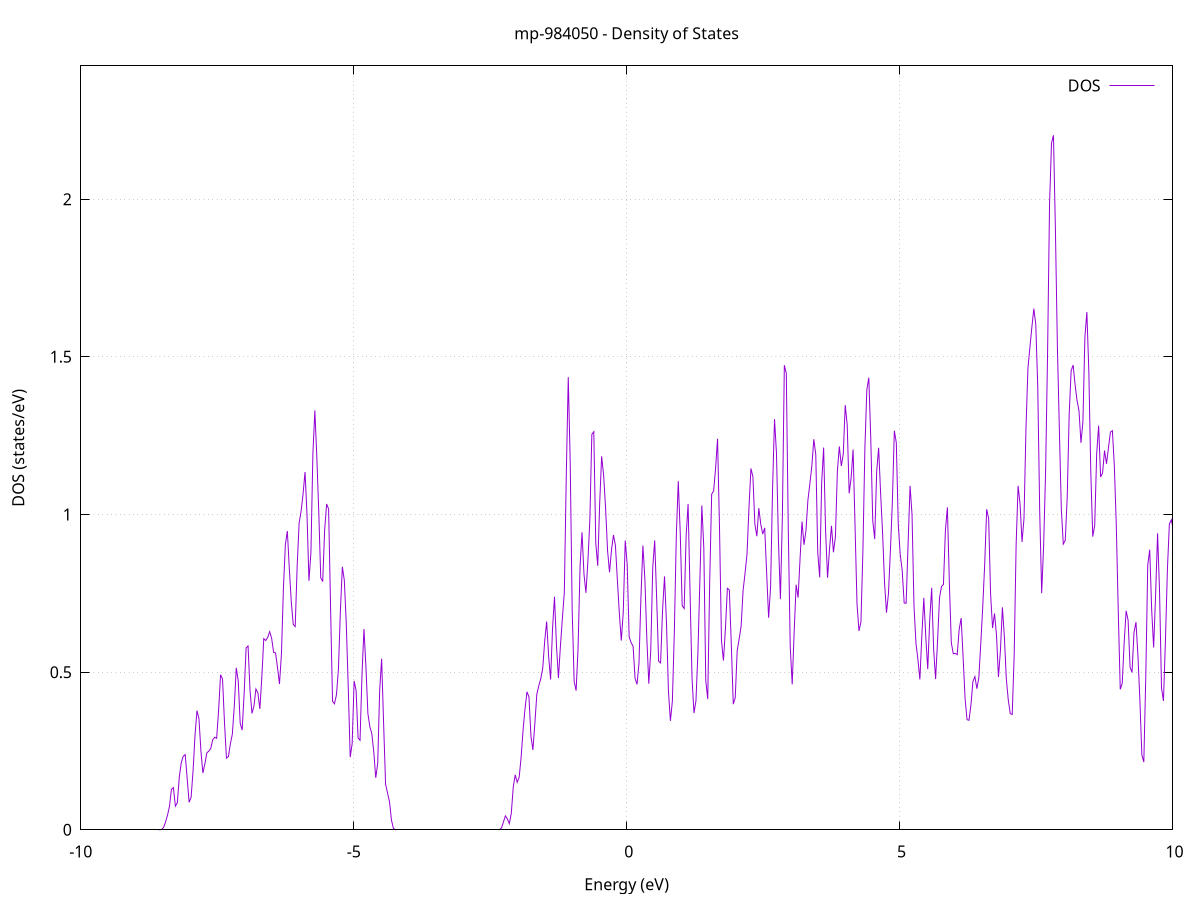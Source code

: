 set title 'mp-984050 - Density of States'
set xlabel 'Energy (eV)'
set ylabel 'DOS (states/eV)'
set grid
set xrange [-10:10]
set yrange [0:2.423]
set xzeroaxis lt -1
set terminal png size 800,600
set output 'mp-984050_dos_gnuplot.png'
plot '-' using 1:2 with lines title 'DOS'
-11.722000 0.000000
-11.686000 0.000000
-11.650000 0.000000
-11.614000 0.000000
-11.578000 0.000000
-11.542000 0.000000
-11.506000 0.000000
-11.470100 0.000000
-11.434100 0.000000
-11.398100 0.000000
-11.362100 0.000000
-11.326100 0.000000
-11.290100 0.000000
-11.254100 0.000000
-11.218100 0.000000
-11.182200 0.000000
-11.146200 0.000000
-11.110200 0.000000
-11.074200 0.000000
-11.038200 0.000000
-11.002200 0.000000
-10.966200 0.000000
-10.930200 0.000000
-10.894300 0.000000
-10.858300 0.000000
-10.822300 0.000000
-10.786300 0.000000
-10.750300 0.000000
-10.714300 0.000000
-10.678300 0.000000
-10.642300 0.000000
-10.606400 0.000000
-10.570400 0.000000
-10.534400 0.000000
-10.498400 0.000000
-10.462400 0.000000
-10.426400 0.000000
-10.390400 0.000000
-10.354400 0.000000
-10.318500 0.000000
-10.282500 0.000000
-10.246500 0.000000
-10.210500 0.000000
-10.174500 0.000000
-10.138500 0.000000
-10.102500 0.000000
-10.066500 0.000000
-10.030600 0.000000
-9.994600 0.000000
-9.958600 0.000000
-9.922600 0.000000
-9.886600 0.000000
-9.850600 0.000000
-9.814600 0.000000
-9.778600 0.000000
-9.742700 0.000000
-9.706700 0.000000
-9.670700 0.000000
-9.634700 0.000000
-9.598700 0.000000
-9.562700 0.000000
-9.526700 0.000000
-9.490700 0.000000
-9.454800 0.000000
-9.418800 0.000000
-9.382800 0.000000
-9.346800 0.000000
-9.310800 0.000000
-9.274800 0.000000
-9.238800 0.000000
-9.202800 0.000000
-9.166900 0.000000
-9.130900 0.000000
-9.094900 0.000000
-9.058900 0.000000
-9.022900 0.000000
-8.986900 0.000000
-8.950900 0.000000
-8.914900 0.000000
-8.879000 0.000000
-8.843000 0.000000
-8.807000 0.000000
-8.771000 0.000000
-8.735000 0.000000
-8.699000 0.000000
-8.663000 0.000000
-8.627000 0.000000
-8.591100 0.000000
-8.555100 0.000100
-8.519100 0.001100
-8.483100 0.007500
-8.447100 0.024600
-8.411100 0.046100
-8.375100 0.074700
-8.339100 0.128500
-8.303200 0.133700
-8.267200 0.074900
-8.231200 0.085900
-8.195200 0.168100
-8.159200 0.213000
-8.123200 0.233200
-8.087200 0.238500
-8.051200 0.163000
-8.015200 0.087000
-7.979300 0.102900
-7.943300 0.186500
-7.907300 0.299800
-7.871300 0.378000
-7.835300 0.352400
-7.799300 0.250600
-7.763300 0.180000
-7.727300 0.208500
-7.691400 0.243900
-7.655400 0.249500
-7.619400 0.257700
-7.583400 0.285200
-7.547400 0.293400
-7.511400 0.290200
-7.475400 0.378000
-7.439400 0.491500
-7.403500 0.478600
-7.367500 0.340500
-7.331500 0.227300
-7.295500 0.232300
-7.259500 0.272900
-7.223500 0.303300
-7.187500 0.393400
-7.151500 0.513700
-7.115600 0.472000
-7.079600 0.337400
-7.043600 0.316200
-7.007600 0.431700
-6.971600 0.576800
-6.935600 0.583000
-6.899600 0.441600
-6.863600 0.369200
-6.827700 0.392200
-6.791700 0.446600
-6.755700 0.434400
-6.719700 0.383200
-6.683700 0.482600
-6.647700 0.606500
-6.611700 0.600300
-6.575700 0.610100
-6.539800 0.628500
-6.503800 0.607400
-6.467800 0.562800
-6.431800 0.561000
-6.395800 0.513700
-6.359800 0.462400
-6.323800 0.559000
-6.287800 0.766100
-6.251900 0.904800
-6.215900 0.947500
-6.179900 0.828600
-6.143900 0.723400
-6.107900 0.651300
-6.071900 0.644500
-6.035900 0.837400
-5.999900 0.973500
-5.964000 1.010200
-5.928000 1.064800
-5.892000 1.135000
-5.856000 1.000200
-5.820000 0.789600
-5.784000 0.879500
-5.748000 1.191900
-5.712000 1.330100
-5.676100 1.183000
-5.640100 1.006800
-5.604100 0.799600
-5.568100 0.787200
-5.532100 0.952700
-5.496100 1.033400
-5.460100 1.017700
-5.424100 0.705900
-5.388200 0.407500
-5.352200 0.399500
-5.316200 0.428500
-5.280200 0.508700
-5.244200 0.694400
-5.208200 0.834100
-5.172200 0.791700
-5.136200 0.652600
-5.100300 0.452900
-5.064300 0.230200
-5.028300 0.274200
-4.992300 0.472200
-4.956300 0.441700
-4.920300 0.291400
-4.884300 0.283700
-4.848300 0.492300
-4.812400 0.636700
-4.776400 0.517500
-4.740400 0.368900
-4.704400 0.326800
-4.668400 0.304700
-4.632400 0.246600
-4.596400 0.164900
-4.560400 0.210700
-4.524500 0.442100
-4.488500 0.542400
-4.452500 0.337900
-4.416500 0.145400
-4.380500 0.116400
-4.344500 0.089300
-4.308500 0.030600
-4.272500 0.004200
-4.236600 0.000200
-4.200600 0.000000
-4.164600 0.000000
-4.128600 0.000000
-4.092600 0.000000
-4.056600 0.000000
-4.020600 0.000000
-3.984600 0.000000
-3.948700 0.000000
-3.912700 0.000000
-3.876700 0.000000
-3.840700 0.000000
-3.804700 0.000000
-3.768700 0.000000
-3.732700 0.000000
-3.696700 0.000000
-3.660700 0.000000
-3.624800 0.000000
-3.588800 0.000000
-3.552800 0.000000
-3.516800 0.000000
-3.480800 0.000000
-3.444800 0.000000
-3.408800 0.000000
-3.372800 0.000000
-3.336900 0.000000
-3.300900 0.000000
-3.264900 0.000000
-3.228900 0.000000
-3.192900 0.000000
-3.156900 0.000000
-3.120900 0.000000
-3.084900 0.000000
-3.049000 0.000000
-3.013000 0.000000
-2.977000 0.000000
-2.941000 0.000000
-2.905000 0.000000
-2.869000 0.000000
-2.833000 0.000000
-2.797000 0.000000
-2.761100 0.000000
-2.725100 0.000000
-2.689100 0.000000
-2.653100 0.000000
-2.617100 0.000000
-2.581100 0.000000
-2.545100 0.000000
-2.509100 0.000000
-2.473200 0.000000
-2.437200 0.000000
-2.401200 0.000000
-2.365200 0.000000
-2.329200 0.000500
-2.293200 0.005600
-2.257200 0.024400
-2.221200 0.044100
-2.185300 0.034500
-2.149300 0.019500
-2.113300 0.052100
-2.077300 0.135200
-2.041300 0.174400
-2.005300 0.150600
-1.969300 0.166200
-1.933300 0.229900
-1.897400 0.316100
-1.861400 0.384700
-1.825400 0.437700
-1.789400 0.420900
-1.753400 0.297200
-1.717400 0.253200
-1.681400 0.337200
-1.645400 0.430300
-1.609500 0.456700
-1.573500 0.479000
-1.537500 0.511900
-1.501500 0.597500
-1.465500 0.660400
-1.429500 0.550800
-1.393500 0.476500
-1.357500 0.638900
-1.321600 0.739200
-1.285600 0.584200
-1.249600 0.481300
-1.213600 0.581700
-1.177600 0.669900
-1.141600 0.752800
-1.105600 1.127100
-1.069600 1.435600
-1.033700 1.164800
-0.997700 0.695700
-0.961700 0.470500
-0.925700 0.441400
-0.889700 0.577300
-0.853700 0.833600
-0.817700 0.943500
-0.781700 0.811100
-0.745800 0.751600
-0.709800 0.852100
-0.673800 0.983800
-0.637800 1.254000
-0.601800 1.262700
-0.565800 0.909800
-0.529800 0.837300
-0.493800 1.036500
-0.457900 1.184600
-0.421900 1.125100
-0.385900 1.021000
-0.349900 0.886200
-0.313900 0.816800
-0.277900 0.886700
-0.241900 0.935100
-0.205900 0.902300
-0.170000 0.793300
-0.134000 0.686800
-0.098000 0.600100
-0.062000 0.691200
-0.026000 0.917600
0.010000 0.842200
0.046000 0.611600
0.082000 0.593700
0.117900 0.582100
0.153900 0.480400
0.189900 0.461300
0.225900 0.527700
0.261900 0.738700
0.297900 0.901500
0.333900 0.795400
0.369900 0.606300
0.405900 0.463400
0.441800 0.568200
0.477800 0.830400
0.513800 0.917800
0.549800 0.734200
0.585800 0.534900
0.621800 0.529100
0.657800 0.696300
0.693800 0.803900
0.729700 0.656500
0.765700 0.439200
0.801700 0.345400
0.837700 0.408500
0.873700 0.627300
0.909700 0.932300
0.945700 1.106000
0.981700 0.942900
1.017600 0.710700
1.053600 0.701800
1.089600 0.931900
1.125600 1.033600
1.161600 0.751700
1.197600 0.481100
1.233600 0.370200
1.269600 0.408800
1.305500 0.560100
1.341500 0.789200
1.377500 1.028700
1.413500 0.894200
1.449500 0.473100
1.485500 0.414500
1.521500 0.786900
1.557500 1.064300
1.593400 1.074900
1.629400 1.146200
1.665400 1.240200
1.701400 0.955100
1.737400 0.599800
1.773400 0.536700
1.809400 0.636700
1.845400 0.765900
1.881300 0.760800
1.917300 0.587700
1.953300 0.398600
1.989300 0.418800
2.025300 0.568600
2.061300 0.605300
2.097300 0.645500
2.133300 0.759000
2.169200 0.813900
2.205200 0.874600
2.241200 1.023000
2.277200 1.146100
2.313200 1.119700
2.349200 0.969600
2.385200 0.931200
2.421200 1.020200
2.457100 0.969300
2.493100 0.938000
2.529100 0.957600
2.565100 0.813600
2.601100 0.672400
2.637100 0.770000
2.673100 1.080600
2.709100 1.302400
2.745000 1.194200
2.781000 0.917000
2.817000 0.731500
2.853000 0.993700
2.889000 1.473600
2.925000 1.447600
2.961000 0.954700
2.997000 0.580000
3.032900 0.461400
3.068900 0.626900
3.104900 0.777500
3.140900 0.736500
3.176900 0.859300
3.212900 0.977700
3.248900 0.904000
3.284900 0.948500
3.320800 1.045700
3.356800 1.097700
3.392800 1.153900
3.428800 1.238700
3.464800 1.190200
3.500800 0.880300
3.536800 0.800600
3.572800 1.100600
3.608700 1.212300
3.644700 0.947900
3.680700 0.799300
3.716700 0.890600
3.752700 0.964100
3.788700 0.880200
3.824700 0.929300
3.860700 1.137800
3.896600 1.215900
3.932600 1.153800
3.968600 1.191700
4.004600 1.347100
4.040600 1.284600
4.076600 1.067100
4.112600 1.116100
4.148600 1.206000
4.184500 0.961100
4.220500 0.715200
4.256500 0.630600
4.292500 0.659300
4.328500 0.886200
4.364500 1.209600
4.400500 1.396300
4.436500 1.434000
4.472400 1.240700
4.508400 0.981100
4.544400 0.921900
4.580400 1.135300
4.616400 1.211600
4.652400 1.068600
4.688400 0.943600
4.724400 0.784800
4.760400 0.688500
4.796300 0.749100
4.832300 0.885200
4.868300 1.042300
4.904300 1.265700
4.940300 1.227400
4.976300 0.967600
5.012300 0.872500
5.048300 0.822300
5.084200 0.719400
5.120200 0.718400
5.156200 0.907800
5.192200 1.090800
5.228200 1.000200
5.264200 0.710000
5.300200 0.591900
5.336200 0.539800
5.372100 0.476700
5.408100 0.616200
5.444100 0.735800
5.480100 0.612500
5.516100 0.509400
5.552100 0.664200
5.588100 0.767400
5.624100 0.572900
5.660000 0.478200
5.696000 0.599000
5.732000 0.736200
5.768000 0.771500
5.804000 0.778300
5.840000 0.950400
5.876000 1.022800
5.912000 0.782400
5.947900 0.593200
5.983900 0.558500
6.019900 0.559400
6.055900 0.555400
6.091900 0.635700
6.127900 0.671600
6.163900 0.547800
6.199900 0.417000
6.235800 0.349300
6.271800 0.347300
6.307800 0.397000
6.343800 0.470300
6.379800 0.485900
6.415800 0.447400
6.451800 0.481800
6.487800 0.590900
6.523700 0.706900
6.559700 0.843400
6.595700 1.016700
6.631700 0.987300
6.667700 0.746700
6.703700 0.640000
6.739700 0.686100
6.775700 0.616900
6.811600 0.484400
6.847600 0.568700
6.883600 0.705400
6.919600 0.612700
6.955600 0.478700
6.991600 0.411600
7.027600 0.368500
7.063600 0.365700
7.099500 0.553400
7.135500 0.905000
7.171500 1.091000
7.207500 1.033000
7.243500 0.912700
7.279500 0.987700
7.315500 1.271400
7.351500 1.463700
7.387400 1.529600
7.423400 1.593100
7.459400 1.652900
7.495400 1.603100
7.531400 1.406100
7.567400 1.008700
7.603400 0.750500
7.639400 0.903000
7.675300 1.138000
7.711300 1.510300
7.747300 1.982200
7.783300 2.177500
7.819300 2.202900
7.855300 1.900700
7.891300 1.532700
7.927300 1.270200
7.963200 1.017700
7.999200 0.906200
8.035200 0.917900
8.071200 1.054400
8.107200 1.317300
8.143200 1.456100
8.179200 1.474000
8.215200 1.412600
8.251100 1.361700
8.287100 1.329100
8.323100 1.227100
8.359100 1.294800
8.395100 1.562500
8.431100 1.642400
8.467100 1.456000
8.503100 1.136100
8.539000 0.929900
8.575000 0.965700
8.611000 1.192800
8.647000 1.282000
8.683000 1.119100
8.719000 1.131600
8.755000 1.202900
8.791000 1.160600
8.827000 1.212000
8.862900 1.261600
8.898900 1.265700
8.934900 1.153300
8.970900 0.962500
9.006900 0.688500
9.042900 0.445400
9.078900 0.464300
9.114900 0.594500
9.150800 0.694500
9.186800 0.664500
9.222800 0.515900
9.258800 0.499100
9.294800 0.626100
9.330800 0.658600
9.366800 0.552600
9.402800 0.409800
9.438700 0.237600
9.474700 0.214700
9.510700 0.487000
9.546700 0.839500
9.582700 0.888400
9.618700 0.697100
9.654700 0.578100
9.690700 0.746500
9.726600 0.940300
9.762600 0.757700
9.798600 0.450000
9.834600 0.408700
9.870600 0.599900
9.906600 0.824400
9.942600 0.970000
9.978600 0.983200
10.014500 0.950400
10.050500 0.966400
10.086500 0.960500
10.122500 0.984200
10.158500 1.006400
10.194500 1.016900
10.230500 1.000100
10.266500 0.991800
10.302400 1.033200
10.338400 0.932300
10.374400 0.866000
10.410400 0.991800
10.446400 1.004300
10.482400 0.862500
10.518400 0.798600
10.554400 0.801800
10.590300 0.966000
10.626300 1.256900
10.662300 1.438300
10.698300 1.260200
10.734300 0.942100
10.770300 0.957700
10.806300 1.148400
10.842300 1.064500
10.878200 0.778400
10.914200 0.577400
10.950200 0.482200
10.986200 0.432800
11.022200 0.537900
11.058200 0.653700
11.094200 0.576000
11.130200 0.469000
11.166100 0.455000
11.202100 0.488100
11.238100 0.551100
11.274100 0.603100
11.310100 0.519100
11.346100 0.428300
11.382100 0.407500
11.418100 0.328900
11.454000 0.319300
11.490000 0.330900
11.526000 0.278100
11.562000 0.324500
11.598000 0.425100
11.634000 0.495700
11.670000 0.455600
11.706000 0.405700
11.741900 0.388600
11.777900 0.412000
11.813900 0.506700
11.849900 0.553200
11.885900 0.529500
11.921900 0.597100
11.957900 0.614200
11.993900 0.439000
12.029800 0.258100
12.065800 0.232700
12.101800 0.370900
12.137800 0.532600
12.173800 0.490800
12.209800 0.429600
12.245800 0.491500
12.281800 0.549300
12.317700 0.627600
12.353700 0.809200
12.389700 1.035700
12.425700 1.018400
12.461700 0.752700
12.497700 0.496800
12.533700 0.421800
12.569700 0.593200
12.605600 0.805900
12.641600 0.917400
12.677600 0.993400
12.713600 1.044600
12.749600 1.034100
12.785600 1.089300
12.821600 1.184200
12.857600 1.135000
12.893500 0.906400
12.929500 0.643900
12.965500 0.543300
13.001500 0.527200
13.037500 0.544800
13.073500 0.556400
13.109500 0.603300
13.145500 0.753600
13.181500 0.903500
13.217400 0.864300
13.253400 0.763800
13.289400 0.773000
13.325400 0.783600
13.361400 0.671200
13.397400 0.442300
13.433400 0.328200
13.469400 0.376900
13.505300 0.463500
13.541300 0.677600
13.577300 0.881700
13.613300 0.967100
13.649300 0.996800
13.685300 0.923600
13.721300 0.782900
13.757300 0.683700
13.793200 0.799800
13.829200 1.190400
13.865200 1.478700
13.901200 1.511900
13.937200 1.340000
13.973200 1.030600
14.009200 0.838300
14.045200 0.806400
14.081100 0.940200
14.117100 1.129700
14.153100 1.260200
14.189100 1.208300
14.225100 1.034700
14.261100 1.044000
14.297100 1.125500
14.333100 1.035900
14.369000 1.091100
14.405000 1.463500
14.441000 1.786600
14.477000 1.790000
14.513000 1.765400
14.549000 1.567300
14.585000 1.235500
14.621000 1.189700
14.656900 1.028400
14.692900 0.778100
14.728900 0.844700
14.764900 1.086200
14.800900 1.424700
14.836900 1.447200
14.872900 1.091100
14.908900 0.805000
14.944800 0.663300
14.980800 0.755600
15.016800 1.131300
15.052800 1.352700
15.088800 1.096000
15.124800 0.815500
15.160800 0.796800
15.196800 0.826800
15.232700 0.903500
15.268700 1.237100
15.304700 1.581300
15.340700 1.548100
15.376700 1.388700
15.412700 1.317800
15.448700 1.218800
15.484700 1.121200
15.520600 1.122300
15.556600 1.125100
15.592600 1.195500
15.628600 1.227000
15.664600 1.358700
15.700600 1.339500
15.736600 0.979000
15.772600 0.861000
15.808500 1.149200
15.844500 1.378500
15.880500 1.168700
15.916500 0.920800
15.952500 1.136900
15.988500 1.385500
16.024500 1.524400
16.060500 1.619400
16.096400 1.521900
16.132400 1.342900
16.168400 1.171800
16.204400 1.133300
16.240400 1.237100
16.276400 1.253800
16.312400 1.332800
16.348400 1.520500
16.384300 1.640000
16.420300 1.749400
16.456300 1.837300
16.492300 1.929700
16.528300 1.887500
16.564300 1.698700
16.600300 1.506000
16.636300 1.316100
16.672200 1.168800
16.708200 1.275600
16.744200 1.530000
16.780200 1.408300
16.816200 1.206900
16.852200 1.120300
16.888200 1.091800
16.924200 0.977200
16.960100 0.978700
16.996100 1.428800
17.032100 1.856800
17.068100 1.795400
17.104100 1.510100
17.140100 1.257300
17.176100 1.388300
17.212100 1.838500
17.248100 1.995400
17.284000 1.886000
17.320000 1.713800
17.356000 1.488500
17.392000 1.420800
17.428000 1.431800
17.464000 1.429100
17.500000 1.309700
17.536000 1.231100
17.571900 1.382100
17.607900 1.461500
17.643900 1.344000
17.679900 1.170500
17.715900 1.056200
17.751900 1.015900
17.787900 0.950900
17.823900 0.821700
17.859800 0.696200
17.895800 0.673200
17.931800 0.806100
17.967800 0.901600
18.003800 0.863500
18.039800 0.975600
18.075800 1.305400
18.111800 1.709400
18.147700 1.759300
18.183700 1.388800
18.219700 1.287700
18.255700 1.504900
18.291700 1.765500
18.327700 1.932000
18.363700 1.609900
18.399700 1.194700
18.435600 1.258500
18.471600 1.661700
18.507600 2.065600
18.543600 2.262900
18.579600 2.046100
18.615600 1.586600
18.651600 1.375700
18.687600 1.415500
18.723500 1.402300
18.759500 1.351800
18.795500 1.408500
18.831500 1.418200
18.867500 1.205800
18.903500 1.014800
18.939500 0.984800
18.975500 0.956300
19.011400 1.061000
19.047400 1.145500
19.083400 1.018900
19.119400 0.954900
19.155400 1.032700
19.191400 1.264900
19.227400 1.505300
19.263400 1.639700
19.299300 1.560400
19.335300 1.461600
19.371300 1.636000
19.407300 1.948900
19.443300 1.888500
19.479300 1.514100
19.515300 1.495700
19.551300 1.887900
19.587200 2.187100
19.623200 2.391900
19.659200 2.514400
19.695200 2.454700
19.731200 2.302400
19.767200 2.137300
19.803200 2.032800
19.839200 1.806900
19.875100 1.715200
19.911100 1.941100
19.947100 2.042600
19.983100 1.961400
20.019100 1.911500
20.055100 1.724200
20.091100 1.619700
20.127100 2.035800
20.163000 2.320100
20.199000 1.757800
20.235000 1.165300
20.271000 1.007600
20.307000 0.916100
20.343000 0.972800
20.379000 1.196600
20.415000 1.253800
20.450900 1.086500
20.486900 0.998800
20.522900 1.214800
20.558900 1.601600
20.594900 1.766400
20.630900 1.828500
20.666900 1.905900
20.702900 1.790000
20.738800 1.617600
20.774800 1.731300
20.810800 1.948000
20.846800 1.767100
20.882800 1.474600
20.918800 1.494000
20.954800 1.602900
20.990800 1.759700
21.026700 1.831100
21.062700 1.736900
21.098700 1.675800
21.134700 1.670500
21.170700 1.725000
21.206700 1.661400
21.242700 1.403800
21.278700 1.394100
21.314600 1.777900
21.350600 2.131500
21.386600 2.108400
21.422600 1.812400
21.458600 1.816800
21.494600 2.057000
21.530600 1.854700
21.566600 1.594700
21.602600 1.652700
21.638500 1.755800
21.674500 1.692200
21.710500 1.578700
21.746500 1.532000
21.782500 1.538600
21.818500 1.616000
21.854500 1.725400
21.890500 2.011300
21.926400 2.290000
21.962400 2.319800
21.998400 2.255200
22.034400 2.039800
22.070400 1.563500
22.106400 1.253000
22.142400 1.456400
22.178400 1.943800
22.214300 1.902400
22.250300 1.520600
22.286300 1.399600
22.322300 1.467700
22.358300 1.583100
22.394300 1.574900
22.430300 1.444600
22.466300 1.406700
22.502200 1.553100
22.538200 1.792600
22.574200 2.032200
22.610200 2.206000
22.646200 2.298300
22.682200 2.298500
22.718200 2.166100
22.754200 2.141400
22.790100 2.312800
22.826100 2.355400
22.862100 2.309500
22.898100 2.175100
22.934100 1.955200
22.970100 1.745600
23.006100 1.434500
23.042100 1.127200
23.078000 1.192800
23.114000 1.609100
23.150000 1.949500
23.186000 1.864100
23.222000 1.556000
23.258000 1.465900
23.294000 1.567200
23.330000 1.650700
23.365900 1.696600
23.401900 1.481000
23.437900 1.242500
23.473900 1.167700
23.509900 1.154900
23.545900 1.357800
23.581900 1.696700
23.617900 1.914000
23.653800 1.898500
23.689800 1.894400
23.725800 1.907700
23.761800 1.803500
23.797800 1.579300
23.833800 1.590100
23.869800 1.789200
23.905800 1.647000
23.941700 1.476800
23.977700 1.572700
24.013700 1.658100
24.049700 1.562100
24.085700 1.466700
24.121700 1.525200
24.157700 1.652200
24.193700 1.730100
24.229600 1.860700
24.265600 2.240700
24.301600 2.467400
24.337600 2.207700
24.373600 1.927900
24.409600 2.154400
24.445600 2.353500
24.481600 2.267500
24.517500 2.058900
24.553500 1.881100
24.589500 2.044600
24.625500 2.326900
24.661500 2.289700
24.697500 2.012900
24.733500 1.942700
24.769500 1.825400
24.805400 1.559600
24.841400 1.430100
24.877400 1.468600
24.913400 1.486800
24.949400 1.619100
24.985400 1.888700
25.021400 1.877400
25.057400 1.691900
25.093300 1.885900
25.129300 2.281700
25.165300 2.256100
25.201300 2.108800
25.237300 2.349200
25.273300 2.565400
25.309300 2.312100
25.345300 2.026600
25.381200 2.083600
25.417200 2.074800
25.453200 2.052000
25.489200 2.258900
25.525200 2.161700
25.561200 1.887500
25.597200 2.112800
25.633200 2.576500
25.669200 2.364200
25.705100 2.077900
25.741100 2.511800
25.777100 2.831600
25.813100 2.546400
25.849100 2.168000
25.885100 1.798400
25.921100 1.437100
25.957100 1.434600
25.993000 1.723300
26.029000 1.820100
26.065000 1.619600
26.101000 1.404300
26.137000 1.303500
26.173000 1.431500
26.209000 1.825500
26.245000 2.327400
26.280900 2.516700
26.316900 2.439100
26.352900 2.169100
26.388900 1.809000
26.424900 1.603800
26.460900 1.561900
26.496900 1.768000
26.532900 2.107700
26.568800 2.258200
26.604800 2.149200
26.640800 1.896800
26.676800 1.915800
26.712800 2.225900
26.748800 2.493100
26.784800 2.482000
26.820800 2.368000
26.856700 2.385700
26.892700 2.435200
26.928700 2.593500
26.964700 2.628200
27.000700 2.322500
27.036700 2.064900
27.072700 1.990200
27.108700 2.121300
27.144600 2.323600
27.180600 2.392800
27.216600 2.390500
27.252600 2.073100
27.288600 1.722300
27.324600 1.746900
27.360600 1.869100
27.396600 1.852400
27.432500 1.684600
27.468500 1.463100
27.504500 1.316900
27.540500 1.630800
27.576500 2.216100
27.612500 2.263700
27.648500 1.847400
27.684500 1.696200
27.720400 1.915900
27.756400 2.186900
27.792400 2.165000
27.828400 1.876500
27.864400 1.736200
27.900400 2.000100
27.936400 2.172700
27.972400 1.893500
28.008300 1.890100
28.044300 2.048500
28.080300 2.018400
28.116300 1.991000
28.152300 2.079000
28.188300 2.314000
28.224300 2.410000
28.260300 2.233700
28.296200 1.905700
28.332200 1.795400
28.368200 2.174500
28.404200 2.419300
28.440200 2.473500
28.476200 2.461100
28.512200 2.034700
28.548200 1.449500
28.584100 1.365700
28.620100 1.853400
28.656100 2.378900
28.692100 2.764700
28.728100 2.853500
28.764100 2.690700
28.800100 2.216800
28.836100 1.355500
28.872000 0.714400
28.908000 0.724100
28.944000 1.230100
28.980000 1.517000
29.016000 1.558000
29.052000 1.610500
29.088000 1.651000
29.124000 1.969900
29.159900 2.427000
29.195900 2.572300
29.231900 2.144700
29.267900 1.477800
29.303900 1.155500
29.339900 1.353800
29.375900 2.103100
29.411900 2.721500
29.447800 2.844300
29.483800 2.602100
29.519800 2.174900
29.555800 1.932700
29.591800 2.036100
29.627800 2.142000
29.663800 1.780100
29.699800 1.500100
29.735700 1.798600
29.771700 2.258300
29.807700 2.535700
29.843700 2.705500
29.879700 2.597000
29.915700 2.272500
29.951700 2.058600
29.987700 1.919900
30.023700 1.816300
30.059600 1.882400
30.095600 1.891700
30.131600 1.515700
30.167600 1.234200
30.203600 1.408900
30.239600 1.631700
30.275600 1.693400
30.311600 1.838600
30.347500 2.172500
30.383500 2.413300
30.419500 2.380000
30.455500 2.065400
30.491500 1.606000
30.527500 1.592600
30.563500 1.945300
30.599500 2.021900
30.635400 1.751600
30.671400 1.590300
30.707400 1.554400
30.743400 1.461000
30.779400 1.534400
30.815400 1.637300
30.851400 1.571400
30.887400 1.628400
30.923300 1.815400
30.959300 1.971500
30.995300 2.033700
31.031300 2.133600
31.067300 2.197800
31.103300 2.244400
31.139300 2.147200
31.175300 2.096500
31.211200 2.376300
31.247200 2.665500
31.283200 2.492600
31.319200 2.257400
31.355200 2.279200
31.391200 2.053400
31.427200 1.653000
31.463200 1.715000
31.499100 2.120600
31.535100 2.049500
31.571100 1.761900
31.607100 1.659900
31.643100 1.447200
31.679100 1.359200
31.715100 1.550400
31.751100 1.715700
31.787000 1.587200
31.823000 1.340400
31.859000 1.461300
31.895000 1.792000
31.931000 1.896100
31.967000 2.123000
32.003000 2.304900
32.039000 1.985800
32.074900 1.663400
32.110900 1.841400
32.146900 2.180900
32.182900 2.368500
32.218900 2.374900
32.254900 2.311000
32.290900 2.214300
32.326900 1.980200
32.362800 1.898700
32.398800 1.761800
32.434800 1.430200
32.470800 1.269300
32.506800 1.460600
32.542800 1.670900
32.578800 1.636100
32.614800 1.617100
32.650700 1.879700
32.686700 2.141900
32.722700 2.103300
32.758700 1.925400
32.794700 1.624400
32.830700 1.236300
32.866700 1.175000
32.902700 1.652900
32.938600 2.222200
32.974600 2.249200
33.010600 1.794400
33.046600 1.469100
33.082600 1.505400
33.118600 1.665400
33.154600 1.868500
33.190600 2.297400
33.226500 2.651700
33.262500 2.587900
33.298500 2.484500
33.334500 2.623400
33.370500 2.837100
33.406500 2.960600
33.442500 2.853400
33.478500 2.383200
33.514400 2.015900
33.550400 1.895500
33.586400 1.654400
33.622400 1.344100
33.658400 1.168500
33.694400 1.405300
33.730400 1.980700
33.766400 2.212600
33.802300 2.190800
33.838300 2.420900
33.874300 2.701000
33.910300 2.792700
33.946300 2.686100
33.982300 2.458700
34.018300 2.162000
34.054300 2.078800
34.090200 2.049100
34.126200 1.667400
34.162200 1.621200
34.198200 2.142000
34.234200 2.593600
34.270200 2.496400
34.306200 2.216800
34.342200 2.095500
34.378200 1.930000
34.414100 1.609300
34.450100 1.456100
34.486100 1.352600
34.522100 1.053600
34.558100 0.991300
34.594100 1.274900
34.630100 1.749400
34.666100 2.396300
34.702000 2.973200
34.738000 3.183800
34.774000 2.904200
34.810000 2.183200
34.846000 1.999600
34.882000 2.407100
34.918000 2.481000
34.954000 2.317200
34.989900 2.235300
35.025900 2.157700
35.061900 2.216900
35.097900 2.349300
35.133900 2.322900
35.169900 1.920500
35.205900 1.363500
35.241900 1.280100
35.277800 1.675500
35.313800 1.977400
35.349800 2.137900
35.385800 2.373600
35.421800 2.449200
35.457800 2.187500
35.493800 1.940000
35.529800 1.929400
35.565700 2.246700
35.601700 2.591100
35.637700 2.479600
35.673700 2.054200
35.709700 1.756900
35.745700 1.962600
35.781700 2.467500
35.817700 2.843400
35.853600 2.931200
35.889600 2.770600
35.925600 2.395000
35.961600 2.048200
35.997600 1.926400
36.033600 2.256800
36.069600 2.641900
36.105600 2.531900
36.141500 2.296800
36.177500 2.144800
36.213500 1.785700
36.249500 1.308100
36.285500 1.165100
36.321500 1.566300
36.357500 2.034900
36.393500 2.077700
36.429400 1.725400
36.465400 1.453400
36.501400 1.575600
36.537400 1.912700
36.573400 1.967900
36.609400 1.676600
36.645400 1.583400
36.681400 1.656800
36.717300 1.797400
36.753300 1.863100
36.789300 2.100000
36.825300 2.741300
36.861300 2.922500
36.897300 2.472800
36.933300 2.067400
36.969300 1.749600
37.005200 1.437900
37.041200 1.345200
37.077200 1.656300
37.113200 2.073400
37.149200 2.236900
37.185200 1.992000
37.221200 1.581500
37.257200 1.377300
37.293100 1.519300
37.329100 1.659300
37.365100 1.559200
37.401100 1.330500
37.437100 1.485800
37.473100 1.834100
37.509100 1.926900
37.545100 1.896600
37.581000 1.904000
37.617000 2.023800
37.653000 1.973100
37.689000 1.509900
37.725000 1.056800
37.761000 1.003600
37.797000 1.184400
37.833000 1.572200
37.868900 1.792800
37.904900 1.723700
37.940900 1.862600
37.976900 2.016000
38.012900 1.835100
38.048900 1.568300
38.084900 1.570700
38.120900 1.619900
38.156800 1.567800
38.192800 1.717800
38.228800 1.990400
38.264800 2.023900
38.300800 1.865400
38.336800 1.903500
38.372800 1.946200
38.408800 1.801300
38.444800 1.906100
38.480700 2.078000
38.516700 2.225200
38.552700 2.541900
38.588700 2.947100
38.624700 3.039900
38.660700 2.572600
38.696700 1.970000
38.732700 1.762200
38.768600 2.003500
38.804600 2.252800
38.840600 2.011600
38.876600 1.804900
38.912600 2.080100
38.948600 2.347000
38.984600 2.423600
39.020600 2.549200
39.056500 2.398400
39.092500 1.852400
39.128500 1.409500
39.164500 1.307300
39.200500 1.468500
39.236500 1.649400
39.272500 1.715800
39.308500 1.783300
39.344400 1.780700
39.380400 1.718500
39.416400 2.073600
39.452400 2.504500
39.488400 2.424500
39.524400 2.358200
39.560400 2.599900
39.596400 2.599600
39.632300 2.284100
39.668300 1.918300
39.704300 1.704200
39.740300 1.789100
39.776300 1.968600
39.812300 1.931900
39.848300 1.803800
39.884300 1.877900
39.920200 2.213900
39.956200 2.295200
39.992200 1.992300
40.028200 1.733100
40.064200 1.685100
40.100200 1.780900
40.136200 1.974200
40.172200 2.263900
40.208100 2.519300
40.244100 2.682300
40.280100 2.590500
40.316100 2.190700
40.352100 2.045500
40.388100 2.414400
40.424100 2.580500
40.460100 2.132600
40.496000 1.711500
40.532000 1.972100
40.568000 2.353400
40.604000 2.247100
40.640000 1.843300
40.676000 1.804800
40.712000 1.915100
40.748000 1.804100
40.783900 1.756600
40.819900 2.012000
40.855900 2.431700
40.891900 2.811400
40.927900 2.986500
40.963900 2.779700
40.999900 2.516700
41.035900 2.240900
41.071800 2.067400
41.107800 2.249000
41.143800 2.251100
41.179800 2.138400
41.215800 2.137100
41.251800 2.035400
41.287800 1.944700
41.323800 1.890800
41.359700 1.843800
41.395700 1.960600
41.431700 2.047700
41.467700 1.844000
41.503700 1.641300
41.539700 1.686000
41.575700 1.931000
41.611700 1.959100
41.647600 1.678600
41.683600 1.814200
41.719600 2.392100
41.755600 2.626800
41.791600 2.568000
41.827600 2.442300
41.863600 2.365500
41.899600 2.261800
41.935500 1.891500
41.971500 1.615200
42.007500 1.768200
42.043500 2.125200
42.079500 2.335600
42.115500 2.223100
42.151500 1.987300
42.187500 1.916600
42.223400 1.957900
42.259400 2.035700
42.295400 2.412800
42.331400 2.592600
42.367400 2.293200
42.403400 2.122600
42.439400 2.079200
42.475400 2.075400
42.511300 1.975400
42.547300 1.832800
42.583300 1.816700
42.619300 1.936500
42.655300 2.050700
42.691300 2.169300
42.727300 2.259300
42.763300 2.249800
42.799300 2.168700
42.835200 2.066400
42.871200 1.999500
42.907200 1.830100
42.943200 1.690500
42.979200 1.498600
43.015200 1.410400
43.051200 1.769700
43.087200 2.025300
43.123100 1.979000
43.159100 1.859900
43.195100 1.892500
43.231100 2.058900
43.267100 2.009800
43.303100 1.824400
43.339100 1.695600
43.375100 1.655200
43.411000 1.818400
43.447000 1.972100
43.483000 1.828200
43.519000 1.615100
43.555000 1.600400
43.591000 1.875700
43.627000 2.058000
43.663000 2.006400
43.698900 2.007900
43.734900 1.985700
43.770900 1.937500
43.806900 1.878100
43.842900 1.837600
43.878900 1.640200
43.914900 1.536400
43.950900 1.536500
43.986800 1.719700
44.022800 2.083700
44.058800 2.206400
44.094800 2.075000
44.130800 2.003800
44.166800 1.950500
44.202800 2.081800
44.238800 2.192000
44.274700 2.021500
44.310700 2.009300
44.346700 2.106600
44.382700 2.055500
44.418700 1.875400
44.454700 1.817800
44.490700 2.128900
44.526700 2.359000
44.562600 2.245900
44.598600 2.150600
44.634600 2.116400
44.670600 2.150700
44.706600 2.048300
44.742600 1.736200
44.778600 1.715800
44.814600 1.891600
44.850500 2.150800
44.886500 2.213200
44.922500 2.084600
44.958500 2.172400
44.994500 2.148700
45.030500 2.062900
45.066500 1.948500
45.102500 1.624600
45.138400 1.524500
45.174400 1.828600
45.210400 2.064800
45.246400 1.970900
45.282400 2.060900
45.318400 2.224300
45.354400 2.010200
45.390400 1.442800
45.426300 1.058000
45.462300 1.403700
45.498300 1.935600
45.534300 2.113300
45.570300 2.246000
45.606300 2.460500
45.642300 2.798100
45.678300 3.032100
45.714200 2.799000
45.750200 2.371900
45.786200 2.395800
45.822200 2.707400
45.858200 2.578900
45.894200 2.151800
45.930200 1.917400
45.966200 1.831400
46.002100 2.001500
46.038100 2.460600
46.074100 2.705900
46.110100 2.705900
46.146100 2.554500
46.182100 2.319500
46.218100 2.048800
46.254100 1.888500
46.290000 1.846200
46.326000 1.687100
46.362000 1.875100
46.398000 2.453000
46.434000 2.615100
46.470000 2.331500
46.506000 2.090100
46.542000 2.022600
46.577900 2.218200
46.613900 2.485100
46.649900 2.438200
46.685900 2.134500
46.721900 1.980900
46.757900 2.003900
46.793900 2.088100
46.829900 2.128400
46.865900 2.337700
46.901800 2.687800
46.937800 2.760800
46.973800 2.468900
47.009800 2.158800
47.045800 2.020700
47.081800 1.767400
47.117800 1.627500
47.153800 1.697200
47.189700 1.836400
47.225700 1.963300
47.261700 2.094500
47.297700 2.444900
47.333700 2.743000
47.369700 2.726900
47.405700 2.492900
47.441700 2.229400
47.477600 2.023200
47.513600 1.951200
47.549600 1.924100
47.585600 1.849400
47.621600 1.877200
47.657600 1.798700
47.693600 1.696900
47.729600 2.141000
47.765500 2.722500
47.801500 2.437600
47.837500 1.735900
47.873500 1.655600
47.909500 1.929000
47.945500 2.020600
47.981500 1.986500
48.017500 1.860800
48.053400 1.878100
48.089400 2.139700
48.125400 2.032000
48.161400 1.655700
48.197400 1.546600
48.233400 1.421700
48.269400 1.531100
48.305400 2.021000
48.341300 2.271800
48.377300 2.151500
48.413300 1.969800
48.449300 1.874400
48.485300 1.806100
48.521300 1.700900
48.557300 1.437200
48.593300 1.379200
48.629200 1.941600
48.665200 2.536400
48.701200 2.594200
48.737200 2.411000
48.773200 2.476900
48.809200 2.708500
48.845200 2.613200
48.881200 2.197400
48.917100 1.890000
48.953100 1.707700
48.989100 1.326500
49.025100 1.153100
49.061100 1.707200
49.097100 2.518200
49.133100 2.589300
49.169100 2.306300
49.205000 2.455800
49.241000 2.548900
49.277000 2.242600
49.313000 2.058400
49.349000 2.121000
49.385000 2.247800
49.421000 2.214100
49.457000 2.029300
49.492900 1.958400
49.528900 2.221600
49.564900 2.494900
49.600900 2.358400
49.636900 2.034400
49.672900 1.977700
49.708900 2.252400
49.744900 2.339100
49.780800 2.062400
49.816800 1.902400
49.852800 1.986600
49.888800 2.090400
49.924800 2.213200
49.960800 2.239600
49.996800 2.147000
50.032800 2.074900
50.068700 2.029800
50.104700 1.889700
50.140700 1.853700
50.176700 2.062500
50.212700 2.309900
50.248700 2.325200
50.284700 2.308100
50.320700 2.358500
50.356600 2.204000
50.392600 2.027200
50.428600 2.104400
50.464600 2.208900
50.500600 2.292300
50.536600 2.397300
50.572600 2.490600
50.608600 2.696500
50.644500 2.713000
50.680500 2.489900
50.716500 2.267300
50.752500 1.963100
50.788500 1.791500
50.824500 1.835300
50.860500 2.034900
50.896500 2.110300
50.932400 1.870100
50.968400 1.609100
51.004400 1.613000
51.040400 1.955000
51.076400 2.329800
51.112400 2.348100
51.148400 2.243800
51.184400 2.387200
51.220400 2.472700
51.256300 2.399900
51.292300 2.564400
51.328300 2.618300
51.364300 2.220300
51.400300 1.825000
51.436300 1.875900
51.472300 2.204100
51.508300 2.309300
51.544200 2.310000
51.580200 2.345100
51.616200 2.221600
51.652200 2.044400
51.688200 2.180600
51.724200 2.376500
51.760200 2.478700
51.796200 2.600500
51.832100 2.941100
51.868100 3.245800
51.904100 2.881200
51.940100 2.341100
51.976100 1.858200
52.012100 1.838600
52.048100 2.154900
52.084100 2.016700
52.120000 1.992200
52.156000 2.265000
52.192000 2.487100
52.228000 2.558100
52.264000 2.505600
52.300000 2.454900
52.336000 2.308500
52.372000 1.926500
52.407900 1.649500
52.443900 1.818000
52.479900 1.790800
52.515900 1.510800
52.551900 1.814800
52.587900 2.385500
52.623900 2.608600
52.659900 2.739100
52.695800 2.816700
52.731800 2.945600
52.767800 3.020500
52.803800 2.701300
52.839800 2.441200
52.875800 2.589200
52.911800 2.797400
52.947800 2.625700
52.983700 2.280600
53.019700 2.140100
53.055700 2.153100
53.091700 2.175200
53.127700 2.115400
53.163700 2.056900
53.199700 2.159300
53.235700 2.107600
53.271600 1.865900
53.307600 1.962500
53.343600 2.258400
53.379600 2.147600
53.415600 1.714700
53.451600 1.615800
53.487600 1.918300
53.523600 2.412100
53.559500 2.471300
53.595500 1.845900
53.631500 1.594700
53.667500 1.958900
53.703500 2.151700
53.739500 1.971300
53.775500 1.901500
53.811500 2.140100
53.847400 2.496200
53.883400 2.514600
53.919400 2.351700
53.955400 2.379700
53.991400 2.333700
54.027400 2.238100
54.063400 2.174600
54.099400 2.226500
54.135300 2.395400
54.171300 2.301100
54.207300 2.108600
54.243300 2.247800
54.279300 2.640000
54.315300 3.052900
54.351300 2.895600
54.387300 2.191100
54.423200 1.827000
54.459200 1.920700
54.495200 2.137200
54.531200 2.180700
54.567200 2.030600
54.603200 2.104400
54.639200 2.385800
54.675200 2.552300
54.711100 2.459300
54.747100 1.938600
54.783100 1.543700
54.819100 1.742200
54.855100 2.101700
54.891100 2.146500
54.927100 1.845500
54.963100 1.630000
54.999000 1.850500
55.035000 2.379700
55.071000 2.736700
55.107000 2.663500
55.143000 2.457100
55.179000 2.349400
55.215000 2.343900
55.251000 2.256800
55.287000 2.069900
55.322900 1.869500
55.358900 1.737000
55.394900 1.722700
55.430900 1.799000
55.466900 1.703700
55.502900 1.615400
55.538900 1.726100
55.574900 1.752000
55.610800 1.702500
55.646800 1.588900
55.682800 1.608800
55.718800 1.610700
55.754800 1.401000
55.790800 1.447600
55.826800 1.650500
55.862800 1.529000
55.898700 1.158100
55.934700 0.852000
55.970700 0.616500
56.006700 0.694000
56.042700 1.097100
56.078700 1.316400
56.114700 1.129300
56.150700 0.846100
56.186600 0.824200
56.222600 0.874400
56.258600 0.824100
56.294600 0.745500
56.330600 0.663700
56.366600 0.623200
56.402600 0.591000
56.438600 0.581500
56.474500 0.635900
56.510500 0.564200
56.546500 0.361900
56.582500 0.179400
56.618500 0.103500
56.654500 0.107400
56.690500 0.180900
56.726500 0.315100
56.762400 0.320100
56.798400 0.156900
56.834400 0.068300
56.870400 0.093800
56.906400 0.149000
56.942400 0.181400
56.978400 0.175800
57.014400 0.123700
57.050300 0.044200
57.086300 0.006500
57.122300 0.000400
57.158300 0.000000
57.194300 0.000000
57.230300 0.000000
57.266300 0.000000
57.302300 0.000000
57.338200 0.000000
57.374200 0.000000
57.410200 0.000000
57.446200 0.000000
57.482200 0.000000
57.518200 0.000000
57.554200 0.000000
57.590200 0.000000
57.626100 0.000000
57.662100 0.000000
57.698100 0.000000
57.734100 0.000000
57.770100 0.000000
57.806100 0.000000
57.842100 0.000000
57.878100 0.000000
57.914000 0.000000
57.950000 0.000000
57.986000 0.000000
58.022000 0.000000
58.058000 0.000000
58.094000 0.000000
58.130000 0.000000
58.166000 0.000000
58.201900 0.000000
58.237900 0.000000
58.273900 0.000000
58.309900 0.000000
58.345900 0.000000
58.381900 0.000000
58.417900 0.000000
58.453900 0.000000
58.489800 0.000000
58.525800 0.000000
58.561800 0.000000
58.597800 0.000000
58.633800 0.000000
58.669800 0.000000
58.705800 0.000000
58.741800 0.000000
58.777700 0.000000
58.813700 0.000000
58.849700 0.000000
58.885700 0.000000
58.921700 0.000000
58.957700 0.000000
58.993700 0.000000
59.029700 0.000000
59.065600 0.000000
59.101600 0.000000
59.137600 0.000000
59.173600 0.000000
59.209600 0.000000
59.245600 0.000000
59.281600 0.000000
59.317600 0.000000
59.353500 0.000000
59.389500 0.000000
59.425500 0.000000
59.461500 0.000000
59.497500 0.000000
59.533500 0.000000
59.569500 0.000000
59.605500 0.000000
59.641500 0.000000
59.677400 0.000000
59.713400 0.000000
59.749400 0.000000
59.785400 0.000000
59.821400 0.000000
59.857400 0.000000
59.893400 0.000000
59.929400 0.000000
59.965300 0.000000
60.001300 0.000000
60.037300 0.000000
60.073300 0.000000
60.109300 0.000000
60.145300 0.000000
60.181300 0.000000
60.217300 0.000000
60.253200 0.000000
e
